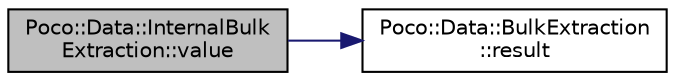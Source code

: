 digraph "Poco::Data::InternalBulkExtraction::value"
{
 // LATEX_PDF_SIZE
  edge [fontname="Helvetica",fontsize="10",labelfontname="Helvetica",labelfontsize="10"];
  node [fontname="Helvetica",fontsize="10",shape=record];
  rankdir="LR";
  Node1 [label="Poco::Data::InternalBulk\lExtraction::value",height=0.2,width=0.4,color="black", fillcolor="grey75", style="filled", fontcolor="black",tooltip=" "];
  Node1 -> Node2 [color="midnightblue",fontsize="10",style="solid",fontname="Helvetica"];
  Node2 [label="Poco::Data::BulkExtraction\l::result",height=0.2,width=0.4,color="black", fillcolor="white", style="filled",URL="$classPoco_1_1Data_1_1BulkExtraction.html#ac1d64d1f5cba5f26f93c1f218a9ff0f2",tooltip=" "];
}

